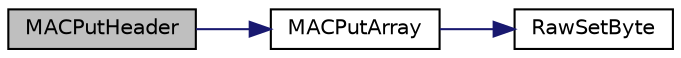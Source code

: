 digraph "MACPutHeader"
{
  edge [fontname="Helvetica",fontsize="10",labelfontname="Helvetica",labelfontsize="10"];
  node [fontname="Helvetica",fontsize="10",shape=record];
  rankdir="LR";
  Node1 [label="MACPutHeader",height=0.2,width=0.4,color="black", fillcolor="grey75", style="filled", fontcolor="black"];
  Node1 -> Node2 [color="midnightblue",fontsize="10",style="solid",fontname="Helvetica"];
  Node2 [label="MACPutArray",height=0.2,width=0.4,color="black", fillcolor="white", style="filled",URL="$_w_f_mac_8c.html#a87a779bb5e5f2c7ffc444f52d696efa2"];
  Node2 -> Node3 [color="midnightblue",fontsize="10",style="solid",fontname="Helvetica"];
  Node3 [label="RawSetByte",height=0.2,width=0.4,color="black", fillcolor="white", style="filled",URL="$_w_f_raw_8h.html#a080df0a533459a28bfccb89781df5e3a"];
}

